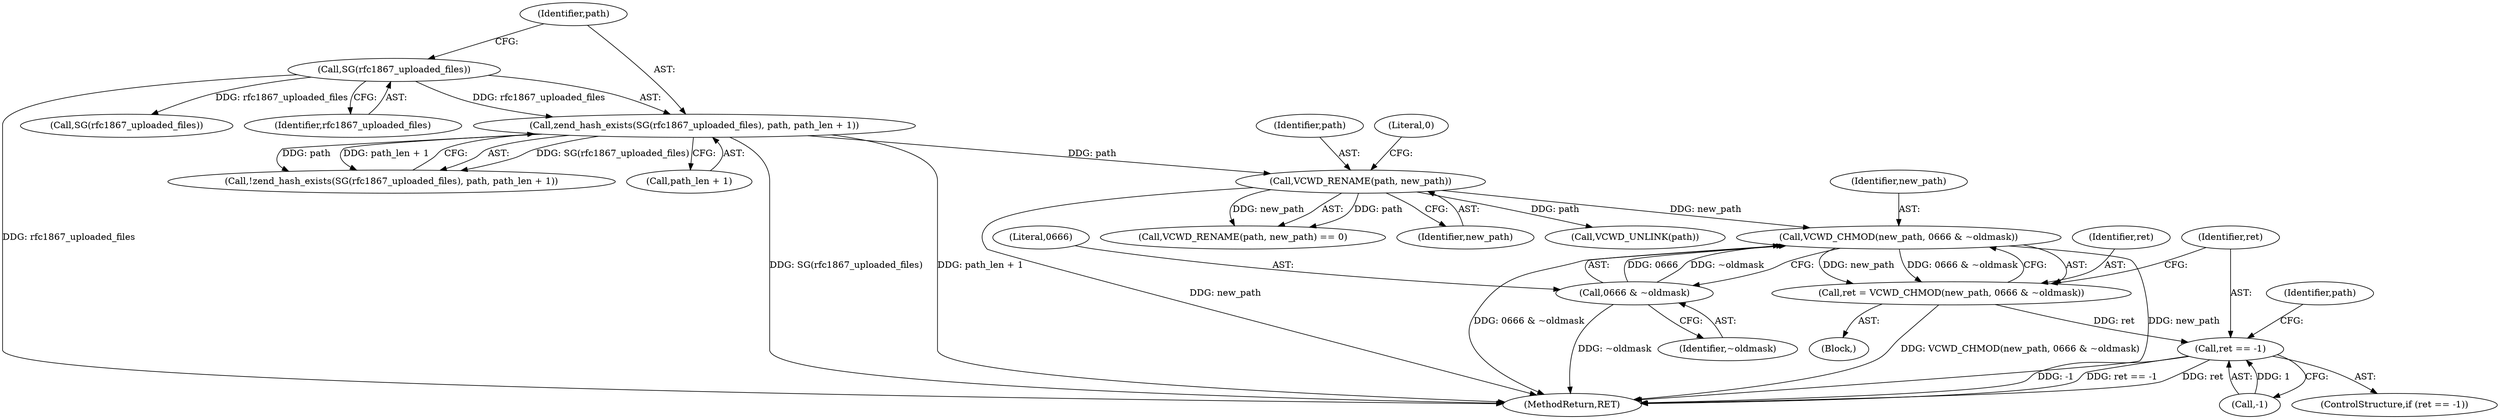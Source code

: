 digraph "0_php_1291d6bbee93b6109eb07e8f7916ff1b7fcc13e1@pointer" {
"1000152" [label="(Call,VCWD_CHMOD(new_path, 0666 & ~oldmask))"];
"1000136" [label="(Call,VCWD_RENAME(path, new_path))"];
"1000123" [label="(Call,zend_hash_exists(SG(rfc1867_uploaded_files), path, path_len + 1))"];
"1000124" [label="(Call,SG(rfc1867_uploaded_files))"];
"1000154" [label="(Call,0666 & ~oldmask)"];
"1000150" [label="(Call,ret = VCWD_CHMOD(new_path, 0666 & ~oldmask))"];
"1000158" [label="(Call,ret == -1)"];
"1000158" [label="(Call,ret == -1)"];
"1000174" [label="(Call,SG(rfc1867_uploaded_files))"];
"1000126" [label="(Identifier,path)"];
"1000160" [label="(Call,-1)"];
"1000122" [label="(Call,!zend_hash_exists(SG(rfc1867_uploaded_files), path, path_len + 1))"];
"1000150" [label="(Call,ret = VCWD_CHMOD(new_path, 0666 & ~oldmask))"];
"1000123" [label="(Call,zend_hash_exists(SG(rfc1867_uploaded_files), path, path_len + 1))"];
"1000156" [label="(Identifier,~oldmask)"];
"1000138" [label="(Identifier,new_path)"];
"1000155" [label="(Literal,0666)"];
"1000151" [label="(Identifier,ret)"];
"1000165" [label="(Call,VCWD_UNLINK(path))"];
"1000140" [label="(Block,)"];
"1000135" [label="(Call,VCWD_RENAME(path, new_path) == 0)"];
"1000137" [label="(Identifier,path)"];
"1000125" [label="(Identifier,rfc1867_uploaded_files)"];
"1000152" [label="(Call,VCWD_CHMOD(new_path, 0666 & ~oldmask))"];
"1000153" [label="(Identifier,new_path)"];
"1000159" [label="(Identifier,ret)"];
"1000166" [label="(Identifier,path)"];
"1000136" [label="(Call,VCWD_RENAME(path, new_path))"];
"1000157" [label="(ControlStructure,if (ret == -1))"];
"1000139" [label="(Literal,0)"];
"1000127" [label="(Call,path_len + 1)"];
"1000154" [label="(Call,0666 & ~oldmask)"];
"1000124" [label="(Call,SG(rfc1867_uploaded_files))"];
"1000184" [label="(MethodReturn,RET)"];
"1000152" -> "1000150"  [label="AST: "];
"1000152" -> "1000154"  [label="CFG: "];
"1000153" -> "1000152"  [label="AST: "];
"1000154" -> "1000152"  [label="AST: "];
"1000150" -> "1000152"  [label="CFG: "];
"1000152" -> "1000184"  [label="DDG: 0666 & ~oldmask"];
"1000152" -> "1000184"  [label="DDG: new_path"];
"1000152" -> "1000150"  [label="DDG: new_path"];
"1000152" -> "1000150"  [label="DDG: 0666 & ~oldmask"];
"1000136" -> "1000152"  [label="DDG: new_path"];
"1000154" -> "1000152"  [label="DDG: 0666"];
"1000154" -> "1000152"  [label="DDG: ~oldmask"];
"1000136" -> "1000135"  [label="AST: "];
"1000136" -> "1000138"  [label="CFG: "];
"1000137" -> "1000136"  [label="AST: "];
"1000138" -> "1000136"  [label="AST: "];
"1000139" -> "1000136"  [label="CFG: "];
"1000136" -> "1000184"  [label="DDG: new_path"];
"1000136" -> "1000135"  [label="DDG: path"];
"1000136" -> "1000135"  [label="DDG: new_path"];
"1000123" -> "1000136"  [label="DDG: path"];
"1000136" -> "1000165"  [label="DDG: path"];
"1000123" -> "1000122"  [label="AST: "];
"1000123" -> "1000127"  [label="CFG: "];
"1000124" -> "1000123"  [label="AST: "];
"1000126" -> "1000123"  [label="AST: "];
"1000127" -> "1000123"  [label="AST: "];
"1000122" -> "1000123"  [label="CFG: "];
"1000123" -> "1000184"  [label="DDG: path_len + 1"];
"1000123" -> "1000184"  [label="DDG: SG(rfc1867_uploaded_files)"];
"1000123" -> "1000122"  [label="DDG: SG(rfc1867_uploaded_files)"];
"1000123" -> "1000122"  [label="DDG: path"];
"1000123" -> "1000122"  [label="DDG: path_len + 1"];
"1000124" -> "1000123"  [label="DDG: rfc1867_uploaded_files"];
"1000124" -> "1000125"  [label="CFG: "];
"1000125" -> "1000124"  [label="AST: "];
"1000126" -> "1000124"  [label="CFG: "];
"1000124" -> "1000184"  [label="DDG: rfc1867_uploaded_files"];
"1000124" -> "1000174"  [label="DDG: rfc1867_uploaded_files"];
"1000154" -> "1000156"  [label="CFG: "];
"1000155" -> "1000154"  [label="AST: "];
"1000156" -> "1000154"  [label="AST: "];
"1000154" -> "1000184"  [label="DDG: ~oldmask"];
"1000150" -> "1000140"  [label="AST: "];
"1000151" -> "1000150"  [label="AST: "];
"1000159" -> "1000150"  [label="CFG: "];
"1000150" -> "1000184"  [label="DDG: VCWD_CHMOD(new_path, 0666 & ~oldmask)"];
"1000150" -> "1000158"  [label="DDG: ret"];
"1000158" -> "1000157"  [label="AST: "];
"1000158" -> "1000160"  [label="CFG: "];
"1000159" -> "1000158"  [label="AST: "];
"1000160" -> "1000158"  [label="AST: "];
"1000166" -> "1000158"  [label="CFG: "];
"1000158" -> "1000184"  [label="DDG: ret"];
"1000158" -> "1000184"  [label="DDG: -1"];
"1000158" -> "1000184"  [label="DDG: ret == -1"];
"1000160" -> "1000158"  [label="DDG: 1"];
}

